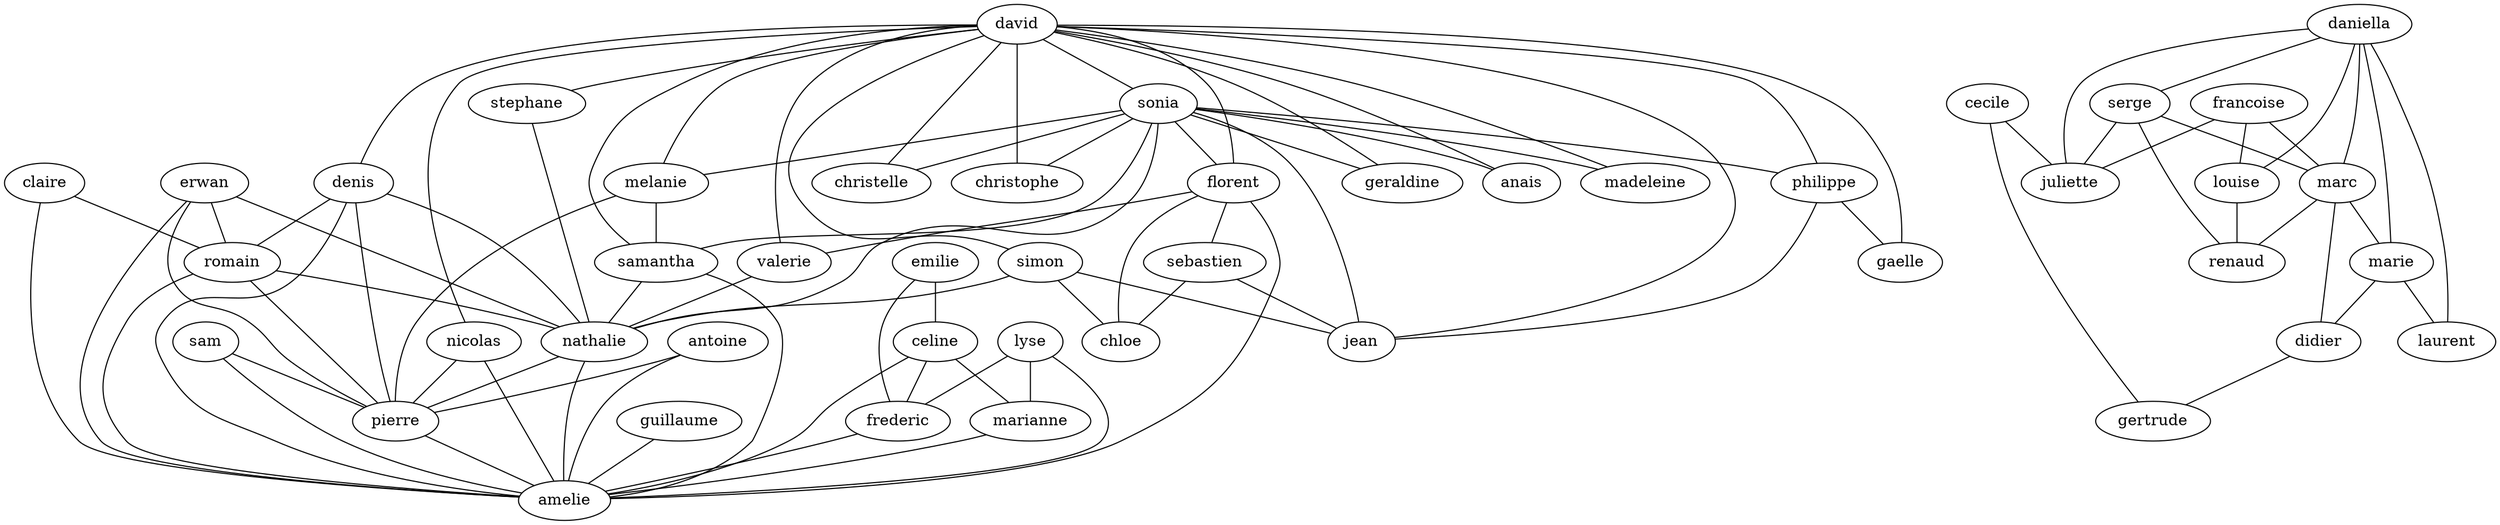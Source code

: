 graph G {
overlap=false
pierre -- amelie;
nathalie -- amelie;
nathalie -- pierre;
romain -- amelie;
romain -- pierre;
romain -- nathalie;
marianne -- amelie;
frederic -- amelie;
celine -- amelie;
celine -- marianne;
celine -- frederic;
erwan -- amelie;
erwan -- pierre;
erwan -- nathalie;
erwan -- romain;
samantha -- amelie;
samantha -- nathalie;
stephane -- nathalie;
lyse -- amelie;
lyse -- marianne;
lyse -- frederic;
guillaume -- amelie;
claire -- amelie;
claire -- romain;
denis -- amelie;
denis -- pierre;
denis -- nathalie;
denis -- romain;
emilie -- frederic;
emilie -- celine;
sam -- amelie;
sam -- pierre;
nicolas -- amelie;
nicolas -- pierre;
antoine -- amelie;
antoine -- pierre;
sebastien -- jean;
sebastien -- chloe;
simon -- nathalie;
simon -- jean;
simon -- chloe;
valerie -- nathalie;
philippe -- jean;
philippe -- gaelle;
melanie -- pierre;
melanie -- samantha;
florent -- amelie;
florent -- chloe;
florent -- sebastien;
florent -- valerie;
sonia -- nathalie;
sonia -- samantha;
sonia -- christelle;
sonia -- christophe;
sonia -- geraldine;
sonia -- anais;
sonia -- madeleine;
sonia -- jean;
sonia -- philippe;
sonia -- melanie;
sonia -- florent;
david -- samantha;
david -- stephane;
david -- denis;
david -- christelle;
david -- christophe;
david -- geraldine;
david -- nicolas;
david -- anais;
david -- madeleine;
david -- jean;
david -- gaelle;
david -- simon;
david -- valerie;
david -- philippe;
david -- melanie;
david -- florent;
david -- sonia;
daniella -- serge;
daniella -- louise;
daniella -- marc;
daniella -- laurent;
daniella -- juliette;
francoise -- marc;
francoise -- louise;
francoise -- juliette;
didier -- gertrude;
marc -- didier;
marc -- renaud;
marc -- marie;
marie -- daniella;
marie -- didier;
marie -- laurent;
cecile -- gertrude;
cecile -- juliette;
louise -- renaud;
serge -- marc;
serge -- juliette;
serge -- renaud;
}
